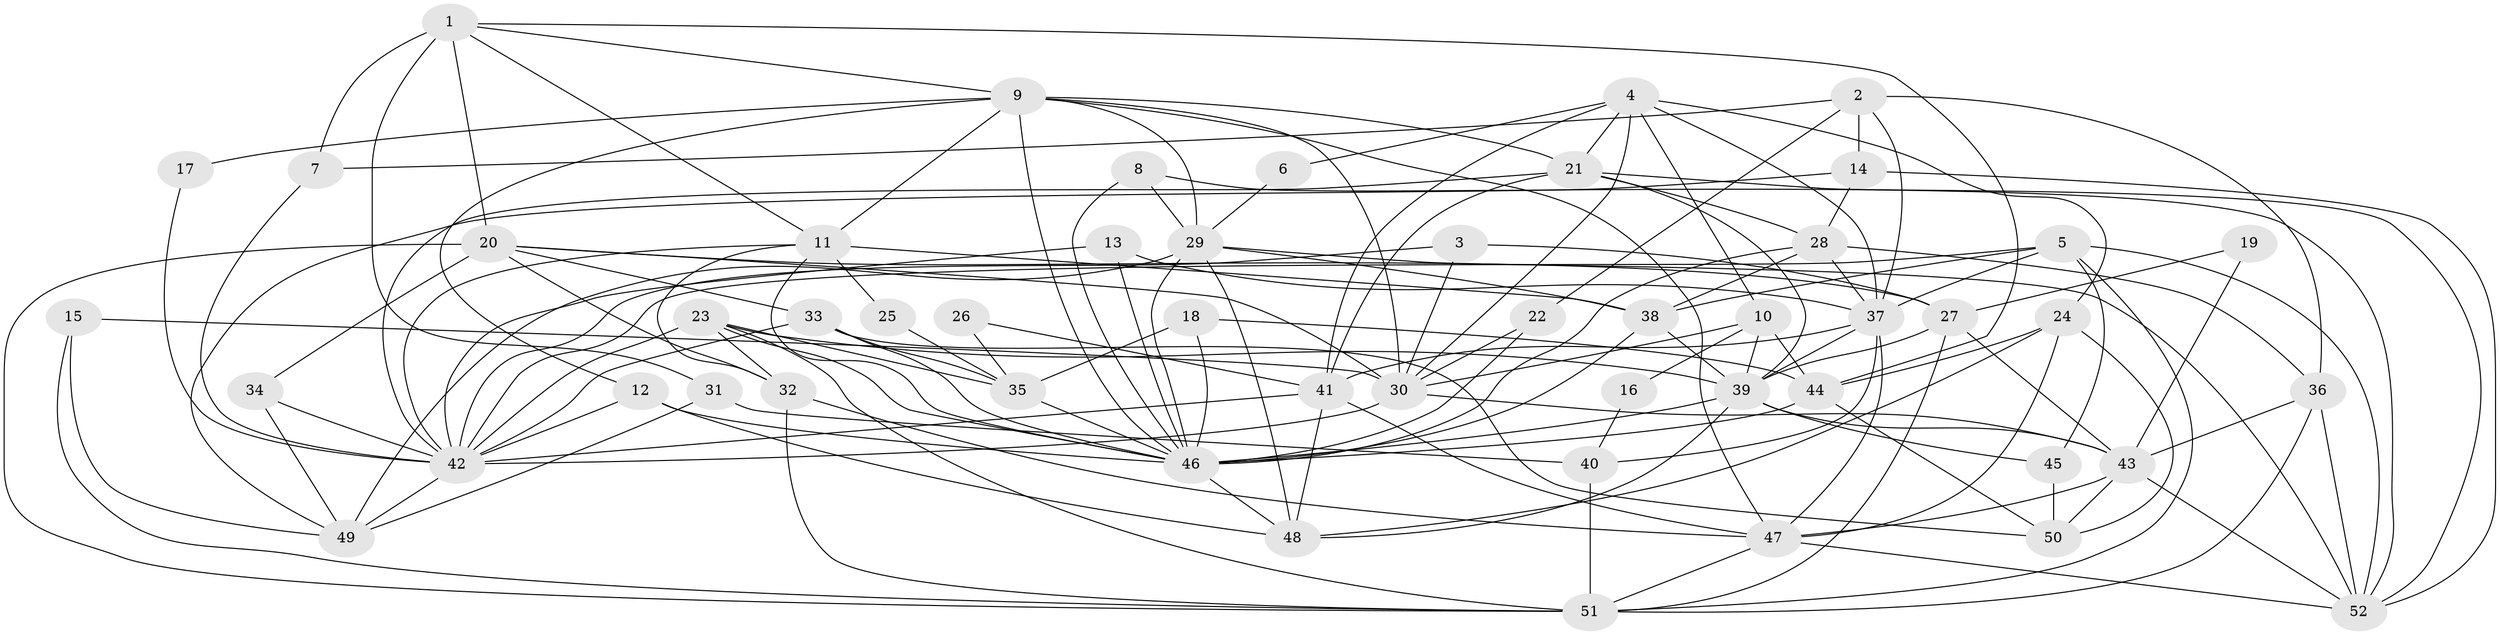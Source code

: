 // original degree distribution, {3: 0.33980582524271846, 4: 0.20388349514563106, 5: 0.1941747572815534, 6: 0.1262135922330097, 9: 0.009708737864077669, 2: 0.10679611650485436, 7: 0.019417475728155338}
// Generated by graph-tools (version 1.1) at 2025/50/03/09/25 03:50:12]
// undirected, 52 vertices, 146 edges
graph export_dot {
graph [start="1"]
  node [color=gray90,style=filled];
  1;
  2;
  3;
  4;
  5;
  6;
  7;
  8;
  9;
  10;
  11;
  12;
  13;
  14;
  15;
  16;
  17;
  18;
  19;
  20;
  21;
  22;
  23;
  24;
  25;
  26;
  27;
  28;
  29;
  30;
  31;
  32;
  33;
  34;
  35;
  36;
  37;
  38;
  39;
  40;
  41;
  42;
  43;
  44;
  45;
  46;
  47;
  48;
  49;
  50;
  51;
  52;
  1 -- 7 [weight=1.0];
  1 -- 9 [weight=1.0];
  1 -- 11 [weight=1.0];
  1 -- 20 [weight=1.0];
  1 -- 31 [weight=1.0];
  1 -- 44 [weight=1.0];
  2 -- 7 [weight=1.0];
  2 -- 14 [weight=1.0];
  2 -- 22 [weight=1.0];
  2 -- 36 [weight=1.0];
  2 -- 37 [weight=1.0];
  3 -- 27 [weight=1.0];
  3 -- 30 [weight=1.0];
  3 -- 42 [weight=1.0];
  4 -- 6 [weight=1.0];
  4 -- 10 [weight=1.0];
  4 -- 21 [weight=1.0];
  4 -- 24 [weight=1.0];
  4 -- 30 [weight=1.0];
  4 -- 37 [weight=1.0];
  4 -- 41 [weight=1.0];
  5 -- 37 [weight=2.0];
  5 -- 38 [weight=1.0];
  5 -- 42 [weight=1.0];
  5 -- 45 [weight=1.0];
  5 -- 51 [weight=1.0];
  5 -- 52 [weight=1.0];
  6 -- 29 [weight=1.0];
  7 -- 42 [weight=1.0];
  8 -- 29 [weight=1.0];
  8 -- 46 [weight=1.0];
  8 -- 52 [weight=1.0];
  9 -- 11 [weight=1.0];
  9 -- 12 [weight=1.0];
  9 -- 17 [weight=1.0];
  9 -- 21 [weight=1.0];
  9 -- 29 [weight=1.0];
  9 -- 30 [weight=1.0];
  9 -- 46 [weight=1.0];
  9 -- 47 [weight=1.0];
  10 -- 16 [weight=1.0];
  10 -- 30 [weight=1.0];
  10 -- 39 [weight=1.0];
  10 -- 44 [weight=1.0];
  11 -- 25 [weight=1.0];
  11 -- 32 [weight=1.0];
  11 -- 38 [weight=2.0];
  11 -- 42 [weight=1.0];
  11 -- 46 [weight=1.0];
  12 -- 42 [weight=1.0];
  12 -- 46 [weight=1.0];
  12 -- 48 [weight=1.0];
  13 -- 37 [weight=1.0];
  13 -- 42 [weight=1.0];
  13 -- 46 [weight=1.0];
  14 -- 28 [weight=1.0];
  14 -- 49 [weight=1.0];
  14 -- 52 [weight=1.0];
  15 -- 30 [weight=1.0];
  15 -- 49 [weight=1.0];
  15 -- 51 [weight=1.0];
  16 -- 40 [weight=1.0];
  17 -- 42 [weight=1.0];
  18 -- 35 [weight=1.0];
  18 -- 44 [weight=1.0];
  18 -- 46 [weight=1.0];
  19 -- 27 [weight=1.0];
  19 -- 43 [weight=1.0];
  20 -- 27 [weight=1.0];
  20 -- 30 [weight=1.0];
  20 -- 32 [weight=1.0];
  20 -- 33 [weight=1.0];
  20 -- 34 [weight=1.0];
  20 -- 51 [weight=1.0];
  21 -- 28 [weight=1.0];
  21 -- 39 [weight=1.0];
  21 -- 41 [weight=1.0];
  21 -- 42 [weight=1.0];
  21 -- 52 [weight=1.0];
  22 -- 30 [weight=1.0];
  22 -- 46 [weight=1.0];
  23 -- 32 [weight=1.0];
  23 -- 35 [weight=1.0];
  23 -- 39 [weight=1.0];
  23 -- 42 [weight=1.0];
  23 -- 46 [weight=1.0];
  23 -- 51 [weight=1.0];
  24 -- 44 [weight=1.0];
  24 -- 47 [weight=1.0];
  24 -- 48 [weight=1.0];
  24 -- 50 [weight=1.0];
  25 -- 35 [weight=1.0];
  26 -- 35 [weight=1.0];
  26 -- 41 [weight=1.0];
  27 -- 39 [weight=1.0];
  27 -- 43 [weight=1.0];
  27 -- 51 [weight=1.0];
  28 -- 36 [weight=1.0];
  28 -- 37 [weight=1.0];
  28 -- 38 [weight=1.0];
  28 -- 46 [weight=1.0];
  29 -- 38 [weight=1.0];
  29 -- 46 [weight=2.0];
  29 -- 48 [weight=1.0];
  29 -- 49 [weight=1.0];
  29 -- 52 [weight=1.0];
  30 -- 42 [weight=1.0];
  30 -- 43 [weight=1.0];
  31 -- 40 [weight=1.0];
  31 -- 49 [weight=1.0];
  32 -- 47 [weight=1.0];
  32 -- 51 [weight=1.0];
  33 -- 35 [weight=1.0];
  33 -- 42 [weight=1.0];
  33 -- 46 [weight=1.0];
  33 -- 50 [weight=1.0];
  34 -- 42 [weight=1.0];
  34 -- 49 [weight=1.0];
  35 -- 46 [weight=1.0];
  36 -- 43 [weight=1.0];
  36 -- 51 [weight=1.0];
  36 -- 52 [weight=1.0];
  37 -- 39 [weight=1.0];
  37 -- 40 [weight=1.0];
  37 -- 41 [weight=1.0];
  37 -- 47 [weight=1.0];
  38 -- 39 [weight=2.0];
  38 -- 46 [weight=1.0];
  39 -- 43 [weight=1.0];
  39 -- 45 [weight=1.0];
  39 -- 46 [weight=2.0];
  39 -- 48 [weight=1.0];
  40 -- 51 [weight=1.0];
  41 -- 42 [weight=1.0];
  41 -- 47 [weight=1.0];
  41 -- 48 [weight=1.0];
  42 -- 49 [weight=1.0];
  43 -- 47 [weight=1.0];
  43 -- 50 [weight=1.0];
  43 -- 52 [weight=1.0];
  44 -- 46 [weight=1.0];
  44 -- 50 [weight=1.0];
  45 -- 50 [weight=1.0];
  46 -- 48 [weight=1.0];
  47 -- 51 [weight=1.0];
  47 -- 52 [weight=1.0];
}
